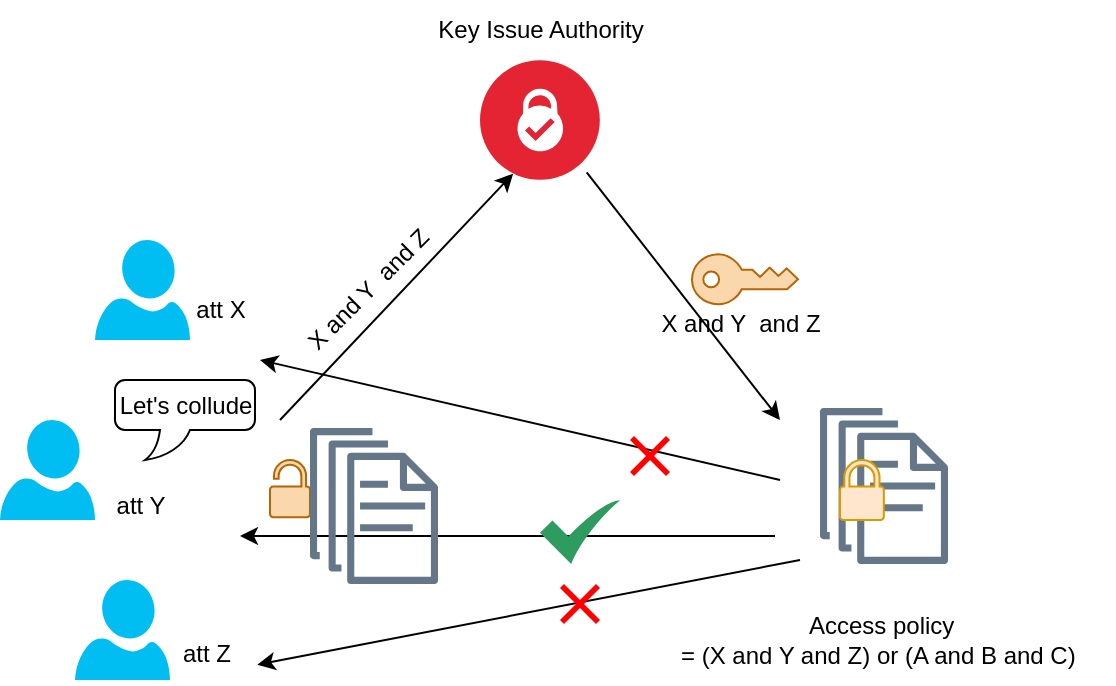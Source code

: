 <mxfile version="24.8.4">
  <diagram name="Page-1" id="tZQLknMaPcjguIIjqgyP">
    <mxGraphModel dx="956" dy="551" grid="1" gridSize="10" guides="1" tooltips="1" connect="1" arrows="1" fold="1" page="1" pageScale="1" pageWidth="827" pageHeight="1169" math="0" shadow="0">
      <root>
        <mxCell id="0" />
        <mxCell id="1" parent="0" />
        <mxCell id="DboaTYH2uHODqQAO1uhh-1" value="" style="verticalLabelPosition=bottom;html=1;verticalAlign=top;align=center;strokeColor=none;fillColor=#00BEF2;shape=mxgraph.azure.user;" vertex="1" parent="1">
          <mxGeometry x="227.5" y="310" width="47.5" height="50" as="geometry" />
        </mxCell>
        <mxCell id="DboaTYH2uHODqQAO1uhh-2" value="" style="verticalLabelPosition=bottom;html=1;verticalAlign=top;align=center;strokeColor=none;fillColor=#00BEF2;shape=mxgraph.azure.user;" vertex="1" parent="1">
          <mxGeometry x="180" y="400" width="47.5" height="50" as="geometry" />
        </mxCell>
        <mxCell id="DboaTYH2uHODqQAO1uhh-3" value="" style="verticalLabelPosition=bottom;html=1;verticalAlign=top;align=center;strokeColor=none;fillColor=#00BEF2;shape=mxgraph.azure.user;" vertex="1" parent="1">
          <mxGeometry x="217.5" y="480" width="47.5" height="50" as="geometry" />
        </mxCell>
        <mxCell id="DboaTYH2uHODqQAO1uhh-5" value="" style="sketch=0;outlineConnect=0;dashed=0;verticalLabelPosition=bottom;verticalAlign=top;align=center;html=1;fontSize=12;fontStyle=0;aspect=fixed;pointerEvents=1;shape=mxgraph.aws4.documents;fillColor=#647687;strokeColor=#314354;fontColor=#ffffff;" vertex="1" parent="1">
          <mxGeometry x="590" y="394" width="64" height="78" as="geometry" />
        </mxCell>
        <mxCell id="DboaTYH2uHODqQAO1uhh-7" value="Access policy&amp;nbsp;&lt;div&gt;= (X and Y and Z) or (A and B and C) &amp;nbsp;&lt;/div&gt;" style="text;html=1;align=center;verticalAlign=middle;resizable=0;points=[];autosize=1;strokeColor=none;fillColor=none;" vertex="1" parent="1">
          <mxGeometry x="507" y="490" width="230" height="40" as="geometry" />
        </mxCell>
        <mxCell id="DboaTYH2uHODqQAO1uhh-8" value="att X" style="text;html=1;align=center;verticalAlign=middle;resizable=0;points=[];autosize=1;strokeColor=none;fillColor=none;" vertex="1" parent="1">
          <mxGeometry x="265" y="330" width="50" height="30" as="geometry" />
        </mxCell>
        <mxCell id="DboaTYH2uHODqQAO1uhh-9" value="att Y" style="text;html=1;align=center;verticalAlign=middle;resizable=0;points=[];autosize=1;strokeColor=none;fillColor=none;" vertex="1" parent="1">
          <mxGeometry x="225" y="428" width="50" height="30" as="geometry" />
        </mxCell>
        <mxCell id="DboaTYH2uHODqQAO1uhh-10" value="att Z" style="text;html=1;align=center;verticalAlign=middle;resizable=0;points=[];autosize=1;strokeColor=none;fillColor=none;" vertex="1" parent="1">
          <mxGeometry x="257.5" y="502" width="50" height="30" as="geometry" />
        </mxCell>
        <mxCell id="DboaTYH2uHODqQAO1uhh-12" value="" style="sketch=0;pointerEvents=1;shadow=0;dashed=0;html=1;strokeColor=#d79b00;labelPosition=center;verticalLabelPosition=bottom;verticalAlign=top;outlineConnect=0;align=center;shape=mxgraph.office.security.lock_protected;fillColor=#ffe6cc;" vertex="1" parent="1">
          <mxGeometry x="600" y="420" width="21.92" height="30" as="geometry" />
        </mxCell>
        <mxCell id="DboaTYH2uHODqQAO1uhh-13" value="" style="sketch=0;pointerEvents=1;shadow=0;dashed=0;html=1;strokeColor=#b46504;labelPosition=center;verticalLabelPosition=bottom;verticalAlign=top;outlineConnect=0;align=center;shape=mxgraph.office.security.key_permissions;fillColor=#fad7ac;rotation=-90;" vertex="1" parent="1">
          <mxGeometry x="540" y="303.15" width="25" height="53" as="geometry" />
        </mxCell>
        <mxCell id="DboaTYH2uHODqQAO1uhh-14" value="" style="endArrow=classic;html=1;rounded=0;exitX=0.167;exitY=1.133;exitDx=0;exitDy=0;exitPerimeter=0;" edge="1" parent="1">
          <mxGeometry width="50" height="50" relative="1" as="geometry">
            <mxPoint x="473.35" y="276.19" as="sourcePoint" />
            <mxPoint x="570" y="400" as="targetPoint" />
          </mxGeometry>
        </mxCell>
        <mxCell id="DboaTYH2uHODqQAO1uhh-15" value="" style="endArrow=classic;html=1;rounded=0;entryX=0.25;entryY=1;entryDx=0;entryDy=0;" edge="1" parent="1" target="DboaTYH2uHODqQAO1uhh-25">
          <mxGeometry width="50" height="50" relative="1" as="geometry">
            <mxPoint x="320" y="400" as="sourcePoint" />
            <mxPoint x="449.569" y="299.5" as="targetPoint" />
          </mxGeometry>
        </mxCell>
        <mxCell id="DboaTYH2uHODqQAO1uhh-17" value="X and Y &amp;nbsp;and Z" style="text;html=1;align=center;verticalAlign=middle;resizable=0;points=[];autosize=1;strokeColor=none;fillColor=none;rotation=-45;" vertex="1" parent="1">
          <mxGeometry x="314" y="320" width="100" height="30" as="geometry" />
        </mxCell>
        <mxCell id="DboaTYH2uHODqQAO1uhh-19" value="" style="endArrow=classic;html=1;rounded=0;" edge="1" parent="1">
          <mxGeometry width="50" height="50" relative="1" as="geometry">
            <mxPoint x="567.5" y="458" as="sourcePoint" />
            <mxPoint x="300" y="458" as="targetPoint" />
          </mxGeometry>
        </mxCell>
        <mxCell id="DboaTYH2uHODqQAO1uhh-21" value="Let&#39;s collude" style="whiteSpace=wrap;html=1;shape=mxgraph.basic.roundRectCallout;dx=30;dy=15;size=5;boundedLbl=1;" vertex="1" parent="1">
          <mxGeometry x="237.5" y="380" width="70" height="40" as="geometry" />
        </mxCell>
        <mxCell id="DboaTYH2uHODqQAO1uhh-24" value="" style="sketch=0;pointerEvents=1;shadow=0;dashed=0;html=1;strokeColor=#b46504;fillColor=#fad7ac;labelPosition=center;verticalLabelPosition=bottom;verticalAlign=top;outlineConnect=0;align=center;shape=mxgraph.office.security.lock_unprotected;" vertex="1" parent="1">
          <mxGeometry x="315" y="420" width="20" height="28.57" as="geometry" />
        </mxCell>
        <mxCell id="DboaTYH2uHODqQAO1uhh-25" value="" style="image;aspect=fixed;perimeter=ellipsePerimeter;html=1;align=center;shadow=0;dashed=0;fontColor=#4277BB;labelBackgroundColor=default;fontSize=12;spacingTop=3;image=img/lib/ibm/blockchain/certificate_authority.svg;" vertex="1" parent="1">
          <mxGeometry x="420" y="220" width="60" height="60" as="geometry" />
        </mxCell>
        <mxCell id="DboaTYH2uHODqQAO1uhh-26" value="Key Issue Authority" style="text;html=1;align=center;verticalAlign=middle;resizable=0;points=[];autosize=1;strokeColor=none;fillColor=none;" vertex="1" parent="1">
          <mxGeometry x="385" y="190" width="130" height="30" as="geometry" />
        </mxCell>
        <mxCell id="DboaTYH2uHODqQAO1uhh-29" value="X and Y &amp;nbsp;and Z" style="text;html=1;align=center;verticalAlign=middle;resizable=0;points=[];autosize=1;strokeColor=none;fillColor=none;rotation=0;" vertex="1" parent="1">
          <mxGeometry x="500" y="336.86" width="100" height="30" as="geometry" />
        </mxCell>
        <mxCell id="DboaTYH2uHODqQAO1uhh-30" value="" style="sketch=0;outlineConnect=0;dashed=0;verticalLabelPosition=bottom;verticalAlign=top;align=center;html=1;fontSize=12;fontStyle=0;aspect=fixed;pointerEvents=1;shape=mxgraph.aws4.documents;fillColor=#647687;strokeColor=#314354;fontColor=#ffffff;" vertex="1" parent="1">
          <mxGeometry x="335" y="404" width="64" height="78" as="geometry" />
        </mxCell>
        <mxCell id="DboaTYH2uHODqQAO1uhh-31" value="" style="endArrow=classic;html=1;rounded=0;entryX=1.023;entryY=0.678;entryDx=0;entryDy=0;entryPerimeter=0;" edge="1" parent="1" target="DboaTYH2uHODqQAO1uhh-10">
          <mxGeometry width="50" height="50" relative="1" as="geometry">
            <mxPoint x="580" y="470" as="sourcePoint" />
            <mxPoint x="335" y="550" as="targetPoint" />
          </mxGeometry>
        </mxCell>
        <mxCell id="DboaTYH2uHODqQAO1uhh-32" value="" style="shape=mxgraph.mockup.markup.redX;fillColor=#ff0000;html=1;shadow=0;whiteSpace=wrap;strokeColor=none;" vertex="1" parent="1">
          <mxGeometry x="460" y="482" width="20" height="20" as="geometry" />
        </mxCell>
        <mxCell id="DboaTYH2uHODqQAO1uhh-33" value="" style="sketch=0;html=1;aspect=fixed;strokeColor=none;shadow=0;align=center;fillColor=#2D9C5E;verticalAlign=top;labelPosition=center;verticalLabelPosition=bottom;shape=mxgraph.gcp2.check" vertex="1" parent="1">
          <mxGeometry x="450" y="440" width="40" height="32" as="geometry" />
        </mxCell>
        <mxCell id="DboaTYH2uHODqQAO1uhh-34" value="" style="endArrow=classic;html=1;rounded=0;" edge="1" parent="1">
          <mxGeometry width="50" height="50" relative="1" as="geometry">
            <mxPoint x="570" y="430" as="sourcePoint" />
            <mxPoint x="310" y="370" as="targetPoint" />
          </mxGeometry>
        </mxCell>
        <mxCell id="DboaTYH2uHODqQAO1uhh-35" value="" style="shape=mxgraph.mockup.markup.redX;fillColor=#ff0000;html=1;shadow=0;whiteSpace=wrap;strokeColor=none;" vertex="1" parent="1">
          <mxGeometry x="495" y="408" width="20" height="20" as="geometry" />
        </mxCell>
      </root>
    </mxGraphModel>
  </diagram>
</mxfile>
